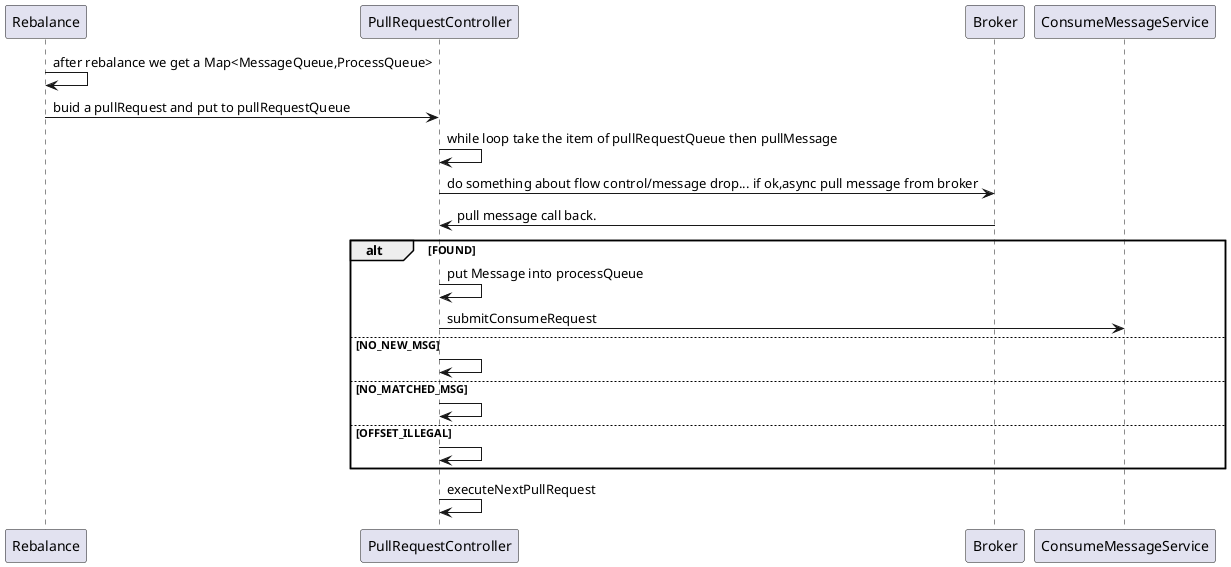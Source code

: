 @startuml
Rebalance ->Rebalance:after rebalance we get a Map<MessageQueue,ProcessQueue>
Rebalance -> PullRequestController :  buid a pullRequest and put to pullRequestQueue
PullRequestController -> PullRequestController : while loop take the item of pullRequestQueue then pullMessage
PullRequestController->Broker:do something about flow control/message drop... if ok,async pull message from broker
Broker ->PullRequestController:pull message call back.
alt FOUND
PullRequestController->PullRequestController:put Message into processQueue
PullRequestController->ConsumeMessageService:submitConsumeRequest
else NO_NEW_MSG
PullRequestController->PullRequestController
else NO_MATCHED_MSG
PullRequestController->PullRequestController
else OFFSET_ILLEGAL
PullRequestController->PullRequestController
end
PullRequestController->PullRequestController:executeNextPullRequest

@enduml


